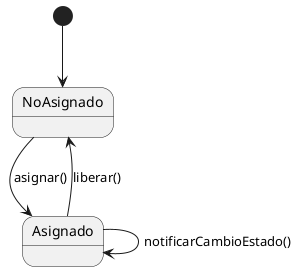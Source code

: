 @startuml DiagramaEstadoSsrCode
[*] --> NoAsignado
NoAsignado --> Asignado : asignar()
Asignado --> NoAsignado : liberar()
Asignado --> Asignado : notificarCambioEstado()
@enduml
